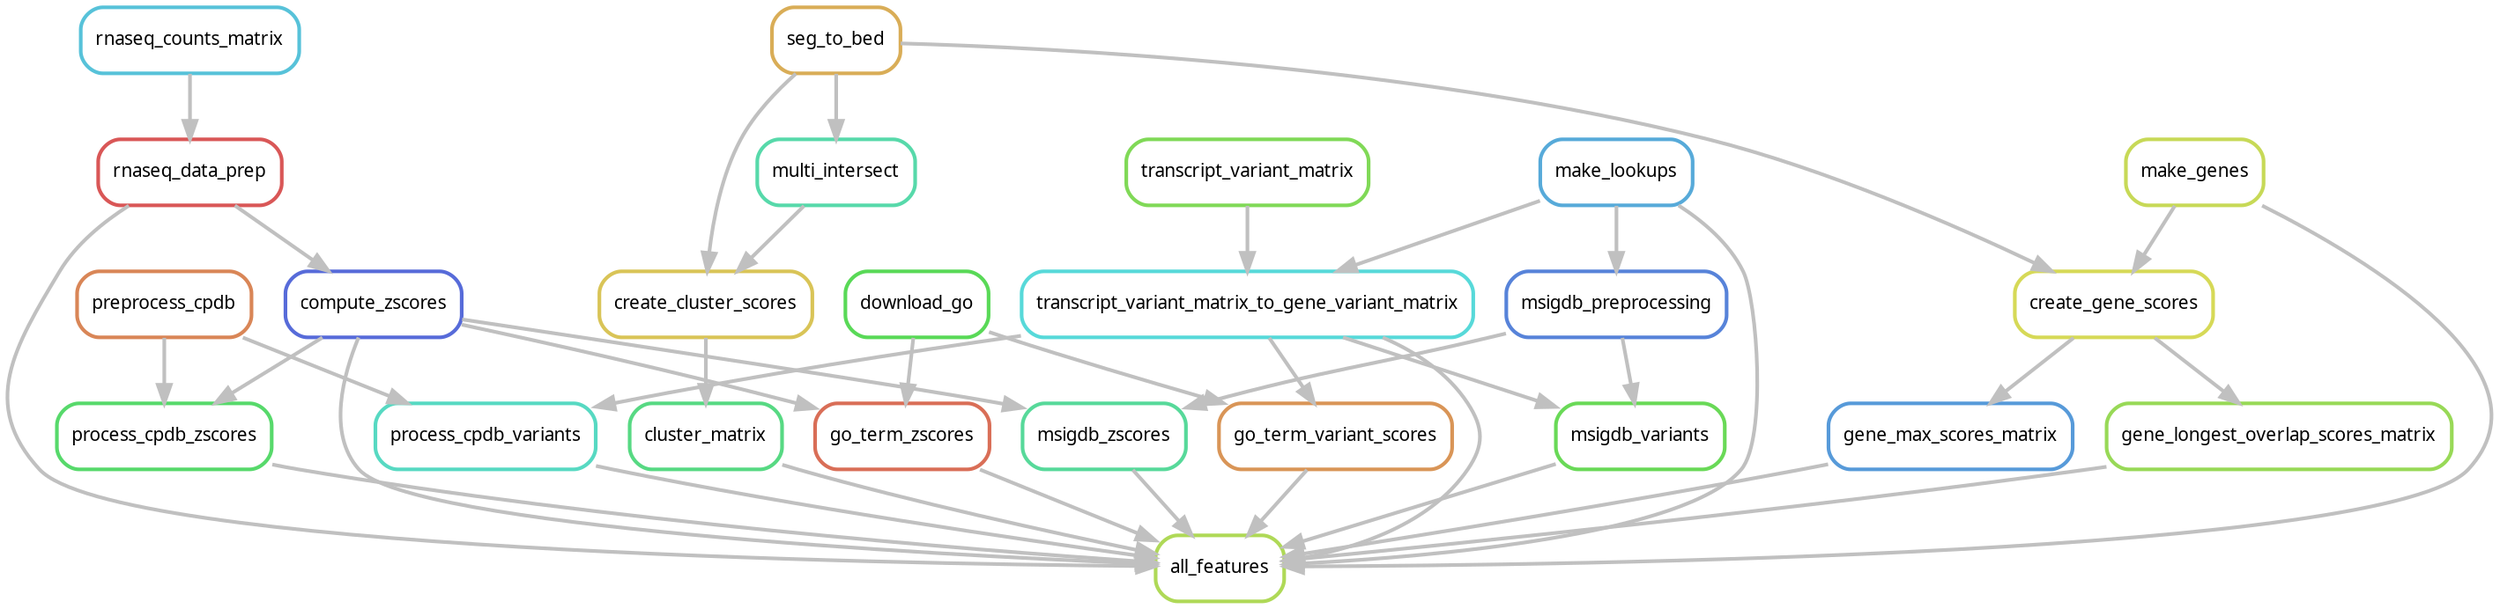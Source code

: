 digraph snakemake_dag {
    graph[bgcolor=white, margin=0];
    node[shape=box, style=rounded, fontname=sans,                 fontsize=10, penwidth=2];
    edge[penwidth=2, color=grey];
	0[label = "rnaseq_data_prep", color = "0.00 0.6 0.85", style="rounded"];
	1[label = "process_cpdb_zscores", color = "0.36 0.6 0.85", style="rounded"];
	2[label = "seg_to_bed", color = "0.11 0.6 0.85", style="rounded"];
	3[label = "go_term_zscores", color = "0.03 0.6 0.85", style="rounded"];
	4[label = "go_term_variant_scores", color = "0.08 0.6 0.85", style="rounded"];
	5[label = "create_cluster_scores", color = "0.14 0.6 0.85", style="rounded"];
	6[label = "cluster_matrix", color = "0.39 0.6 0.85", style="rounded"];
	7[label = "msigdb_zscores", color = "0.42 0.6 0.85", style="rounded"];
	8[label = "multi_intersect", color = "0.44 0.6 0.85", style="rounded"];
	9[label = "create_gene_scores", color = "0.17 0.6 0.85", style="rounded"];
	10[label = "rnaseq_counts_matrix", color = "0.53 0.6 0.85", style="rounded"];
	11[label = "process_cpdb_variants", color = "0.47 0.6 0.85", style="rounded"];
	12[label = "make_genes", color = "0.19 0.6 0.85", style="rounded"];
	13[label = "transcript_variant_matrix_to_gene_variant_matrix", color = "0.50 0.6 0.85", style="rounded"];
	14[label = "all_features", color = "0.22 0.6 0.85", style="rounded"];
	15[label = "gene_longest_overlap_scores_matrix", color = "0.25 0.6 0.85", style="rounded"];
	16[label = "make_lookups", color = "0.56 0.6 0.85", style="rounded"];
	17[label = "gene_max_scores_matrix", color = "0.58 0.6 0.85", style="rounded"];
	18[label = "transcript_variant_matrix", color = "0.28 0.6 0.85", style="rounded"];
	19[label = "compute_zscores", color = "0.64 0.6 0.85", style="rounded"];
	20[label = "msigdb_preprocessing", color = "0.61 0.6 0.85", style="rounded"];
	21[label = "msigdb_variants", color = "0.31 0.6 0.85", style="rounded"];
	22[label = "preprocess_cpdb", color = "0.06 0.6 0.85", style="rounded"];
	23[label = "download_go", color = "0.33 0.6 0.85", style="rounded"];
	10 -> 0
	22 -> 1
	19 -> 1
	19 -> 3
	23 -> 3
	13 -> 4
	23 -> 4
	2 -> 5
	8 -> 5
	5 -> 6
	20 -> 7
	19 -> 7
	2 -> 8
	12 -> 9
	2 -> 9
	22 -> 11
	13 -> 11
	16 -> 13
	18 -> 13
	0 -> 14
	1 -> 14
	15 -> 14
	16 -> 14
	3 -> 14
	17 -> 14
	4 -> 14
	6 -> 14
	7 -> 14
	21 -> 14
	11 -> 14
	12 -> 14
	19 -> 14
	13 -> 14
	9 -> 15
	9 -> 17
	0 -> 19
	16 -> 20
	20 -> 21
	13 -> 21
}            

